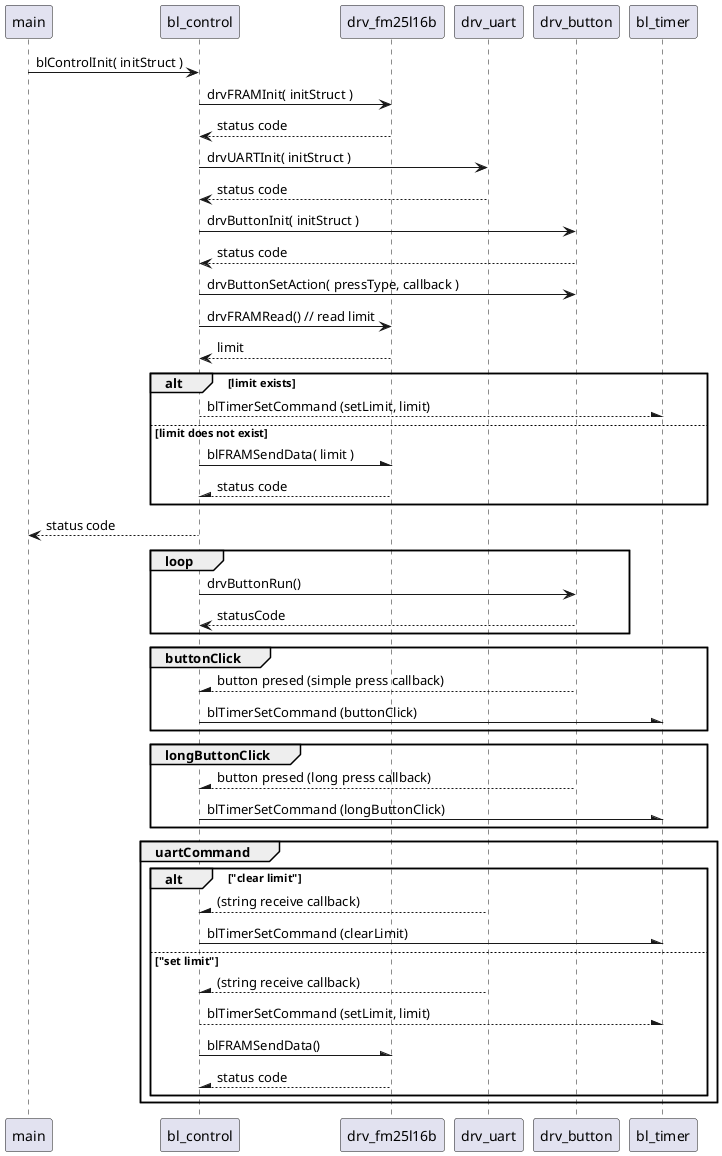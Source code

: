 @startuml command_sequency

main -> bl_control : blControlInit( initStruct )
bl_control -> drv_fm25l16b : drvFRAMInit( initStruct )
bl_control <-- drv_fm25l16b : status code

bl_control -> drv_uart : drvUARTInit( initStruct )
bl_control <-- drv_uart : status code

bl_control -> drv_button : drvButtonInit( initStruct )
bl_control <-- drv_button : status code
bl_control -> drv_button : drvButtonSetAction( pressType, callback )

bl_control -> drv_fm25l16b : drvFRAMRead() // read limit
bl_control <-- drv_fm25l16b : limit

alt limit exists
    bl_control --\ bl_timer : blTimerSetCommand (setLimit, limit)
else limit does not exist
    bl_control -\ drv_fm25l16b : blFRAMSendData( limit )
    bl_control /-- drv_fm25l16b : status code
end

main <-- bl_control : status code
loop
    bl_control -> drv_button : drvButtonRun()
    bl_control <-- drv_button : statusCode
end
group buttonClick
bl_control /-- drv_button : button presed (simple press callback)
bl_control -\ bl_timer : blTimerSetCommand (buttonClick)
end
group longButtonClick
bl_control /-- drv_button : button presed (long press callback)
bl_control -\ bl_timer : blTimerSetCommand (longButtonClick)
end
group uartCommand
alt "clear limit"
drv_uart --\ bl_control : (string receive callback)
bl_control -\ bl_timer : blTimerSetCommand (clearLimit)
else "set limit"
drv_uart --\ bl_control : (string receive callback)
bl_control --\ bl_timer : blTimerSetCommand (setLimit, limit)
bl_control -\ drv_fm25l16b : blFRAMSendData()
bl_control /-- drv_fm25l16b : status code
end
end


@enduml
